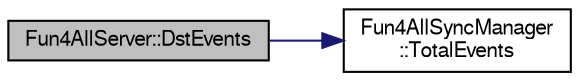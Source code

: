 digraph "Fun4AllServer::DstEvents"
{
  bgcolor="transparent";
  edge [fontname="FreeSans",fontsize="10",labelfontname="FreeSans",labelfontsize="10"];
  node [fontname="FreeSans",fontsize="10",shape=record];
  rankdir="LR";
  Node1 [label="Fun4AllServer::DstEvents",height=0.2,width=0.4,color="black", fillcolor="grey75", style="filled" fontcolor="black"];
  Node1 -> Node2 [color="midnightblue",fontsize="10",style="solid",fontname="FreeSans"];
  Node2 [label="Fun4AllSyncManager\l::TotalEvents",height=0.2,width=0.4,color="black",URL="$dd/ded/classFun4AllSyncManager.html#a090292bd23af146f4ec4859f192a7663"];
}
